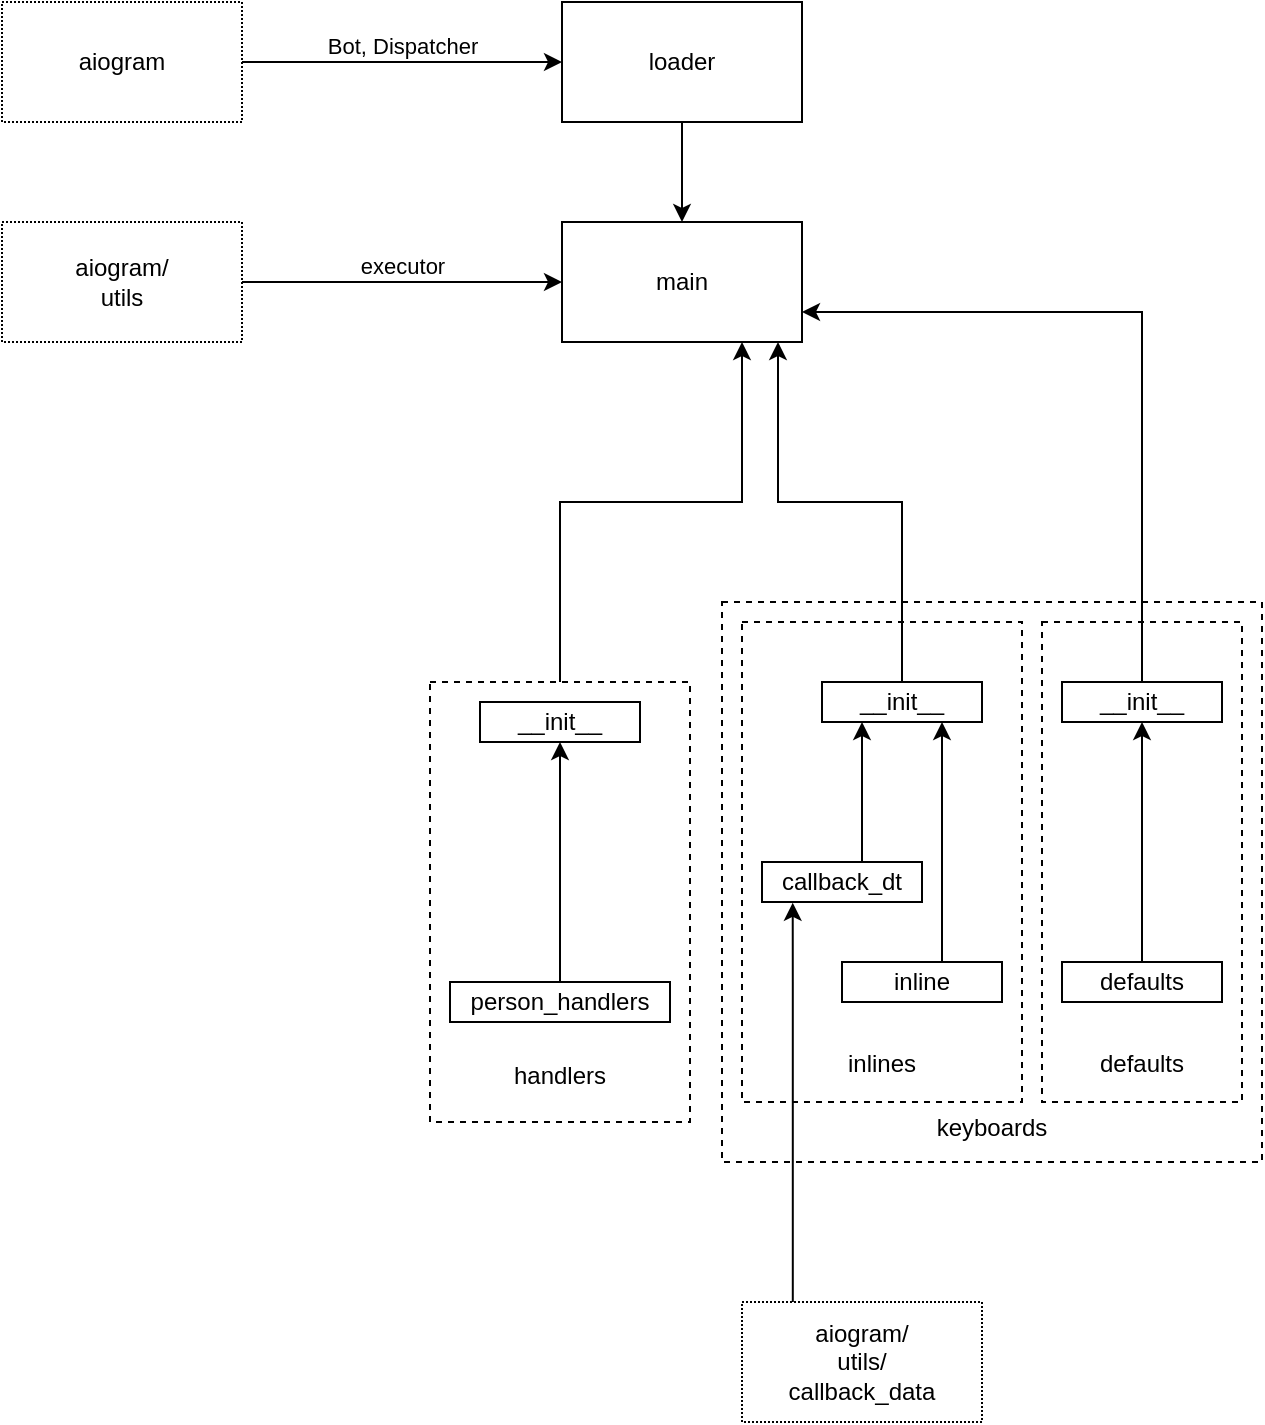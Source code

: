 <mxfile version="16.5.1" type="device"><diagram id="v1EDh0KCaE4Ntkqnytq1" name="Страница 1"><mxGraphModel dx="680" dy="707" grid="1" gridSize="10" guides="1" tooltips="1" connect="1" arrows="1" fold="1" page="1" pageScale="1" pageWidth="827" pageHeight="1169" math="0" shadow="0"><root><mxCell id="0"/><mxCell id="1" parent="0"/><mxCell id="I8na9sMKXg689a65n8-f-17" value="&lt;br&gt;&lt;br&gt;&lt;br&gt;&lt;br&gt;&lt;br&gt;&lt;br&gt;&lt;br&gt;&lt;br&gt;&lt;br&gt;&lt;br&gt;&lt;br&gt;&lt;br&gt;&lt;br&gt;&lt;br&gt;&lt;br&gt;&lt;br&gt;&lt;br&gt;keyboards" style="rounded=0;whiteSpace=wrap;html=1;fillColor=none;dashed=1;" vertex="1" parent="1"><mxGeometry x="430" y="540" width="270" height="280" as="geometry"/></mxCell><mxCell id="I8na9sMKXg689a65n8-f-16" value="&lt;br&gt;&lt;br&gt;&lt;br&gt;&lt;br&gt;&lt;br&gt;&lt;br&gt;&lt;br&gt;&lt;br&gt;&lt;br&gt;&lt;br&gt;&lt;br&gt;&lt;br&gt;&lt;br&gt;&lt;br&gt;defaults" style="rounded=0;whiteSpace=wrap;html=1;fillColor=none;dashed=1;" vertex="1" parent="1"><mxGeometry x="590" y="550" width="100" height="240" as="geometry"/></mxCell><mxCell id="I8na9sMKXg689a65n8-f-15" value="&lt;br&gt;&lt;br&gt;&lt;br&gt;&lt;br&gt;&lt;br&gt;&lt;br&gt;&lt;br&gt;&lt;br&gt;&lt;br&gt;&lt;br&gt;&lt;br&gt;&lt;br&gt;&lt;br&gt;&lt;br&gt;inlines" style="rounded=0;whiteSpace=wrap;html=1;fillColor=none;dashed=1;" vertex="1" parent="1"><mxGeometry x="440" y="550" width="140" height="240" as="geometry"/></mxCell><mxCell id="I8na9sMKXg689a65n8-f-3" value="" style="edgeStyle=orthogonalEdgeStyle;rounded=0;orthogonalLoop=1;jettySize=auto;html=1;" edge="1" parent="1" source="I8na9sMKXg689a65n8-f-1" target="I8na9sMKXg689a65n8-f-2"><mxGeometry relative="1" as="geometry"><mxPoint x="458" y="413" as="targetPoint"/><Array as="points"><mxPoint x="520" y="490"/><mxPoint x="458" y="490"/></Array></mxGeometry></mxCell><mxCell id="I8na9sMKXg689a65n8-f-5" value="" style="edgeStyle=orthogonalEdgeStyle;rounded=0;orthogonalLoop=1;jettySize=auto;html=1;startArrow=classic;startFill=1;endArrow=none;endFill=0;" edge="1" parent="1" source="I8na9sMKXg689a65n8-f-1" target="I8na9sMKXg689a65n8-f-4"><mxGeometry relative="1" as="geometry"><Array as="points"><mxPoint x="540" y="700"/><mxPoint x="540" y="700"/></Array></mxGeometry></mxCell><mxCell id="I8na9sMKXg689a65n8-f-1" value="__init__" style="rounded=0;whiteSpace=wrap;html=1;" vertex="1" parent="1"><mxGeometry x="480" y="580" width="80" height="20" as="geometry"/></mxCell><mxCell id="I8na9sMKXg689a65n8-f-2" value="main" style="whiteSpace=wrap;html=1;rounded=0;" vertex="1" parent="1"><mxGeometry x="350" y="350" width="120" height="60" as="geometry"/></mxCell><mxCell id="I8na9sMKXg689a65n8-f-4" value="inline" style="whiteSpace=wrap;html=1;rounded=0;" vertex="1" parent="1"><mxGeometry x="490" y="720" width="80" height="20" as="geometry"/></mxCell><mxCell id="I8na9sMKXg689a65n8-f-8" value="" style="edgeStyle=orthogonalEdgeStyle;rounded=0;orthogonalLoop=1;jettySize=auto;html=1;startArrow=none;startFill=0;" edge="1" parent="1" source="I8na9sMKXg689a65n8-f-6" target="I8na9sMKXg689a65n8-f-1"><mxGeometry relative="1" as="geometry"><mxPoint x="480" y="610" as="targetPoint"/><Array as="points"><mxPoint x="500" y="640"/><mxPoint x="500" y="640"/></Array></mxGeometry></mxCell><mxCell id="I8na9sMKXg689a65n8-f-6" value="callback_dt" style="whiteSpace=wrap;html=1;rounded=0;" vertex="1" parent="1"><mxGeometry x="450" y="670" width="80" height="20" as="geometry"/></mxCell><mxCell id="I8na9sMKXg689a65n8-f-9" value="" style="edgeStyle=orthogonalEdgeStyle;rounded=0;orthogonalLoop=1;jettySize=auto;html=1;startArrow=classic;startFill=1;endArrow=none;endFill=0;" edge="1" source="I8na9sMKXg689a65n8-f-10" target="I8na9sMKXg689a65n8-f-11" parent="1"><mxGeometry relative="1" as="geometry"/></mxCell><mxCell id="I8na9sMKXg689a65n8-f-14" style="edgeStyle=orthogonalEdgeStyle;rounded=0;orthogonalLoop=1;jettySize=auto;html=1;entryX=1;entryY=0.75;entryDx=0;entryDy=0;startArrow=none;startFill=0;endArrow=classic;endFill=1;" edge="1" parent="1" source="I8na9sMKXg689a65n8-f-10" target="I8na9sMKXg689a65n8-f-2"><mxGeometry relative="1" as="geometry"><Array as="points"><mxPoint x="640" y="395"/></Array></mxGeometry></mxCell><mxCell id="I8na9sMKXg689a65n8-f-10" value="__init__" style="rounded=0;whiteSpace=wrap;html=1;" vertex="1" parent="1"><mxGeometry x="600" y="580" width="80" height="20" as="geometry"/></mxCell><mxCell id="I8na9sMKXg689a65n8-f-11" value="defaults" style="whiteSpace=wrap;html=1;rounded=0;" vertex="1" parent="1"><mxGeometry x="600" y="720" width="80" height="20" as="geometry"/></mxCell><mxCell id="I8na9sMKXg689a65n8-f-23" style="edgeStyle=orthogonalEdgeStyle;rounded=0;orthogonalLoop=1;jettySize=auto;html=1;entryX=0.75;entryY=1;entryDx=0;entryDy=0;startArrow=none;startFill=0;endArrow=classic;endFill=1;" edge="1" parent="1" source="I8na9sMKXg689a65n8-f-18" target="I8na9sMKXg689a65n8-f-2"><mxGeometry relative="1" as="geometry"><Array as="points"><mxPoint x="349" y="490"/><mxPoint x="440" y="490"/></Array></mxGeometry></mxCell><mxCell id="I8na9sMKXg689a65n8-f-18" value="&lt;br&gt;&lt;br&gt;&lt;br&gt;&lt;br&gt;&lt;br&gt;&lt;br&gt;&lt;br&gt;&lt;br&gt;&lt;br&gt;&lt;br&gt;&lt;br&gt;&lt;br&gt;handlers" style="rounded=0;whiteSpace=wrap;html=1;fillColor=none;dashed=1;" vertex="1" parent="1"><mxGeometry x="284" y="580" width="130" height="220" as="geometry"/></mxCell><mxCell id="I8na9sMKXg689a65n8-f-19" value="person_handlers" style="whiteSpace=wrap;html=1;rounded=0;" vertex="1" parent="1"><mxGeometry x="294" y="730" width="110" height="20" as="geometry"/></mxCell><mxCell id="I8na9sMKXg689a65n8-f-20" value="__init__" style="rounded=0;whiteSpace=wrap;html=1;" vertex="1" parent="1"><mxGeometry x="309" y="590" width="80" height="20" as="geometry"/></mxCell><mxCell id="I8na9sMKXg689a65n8-f-21" value="" style="edgeStyle=orthogonalEdgeStyle;rounded=0;orthogonalLoop=1;jettySize=auto;html=1;startArrow=classic;startFill=1;endArrow=none;endFill=0;" edge="1" source="I8na9sMKXg689a65n8-f-20" target="I8na9sMKXg689a65n8-f-19" parent="1"><mxGeometry relative="1" as="geometry"/></mxCell><mxCell id="I8na9sMKXg689a65n8-f-25" style="edgeStyle=orthogonalEdgeStyle;rounded=0;orthogonalLoop=1;jettySize=auto;html=1;startArrow=none;startFill=0;endArrow=classic;endFill=1;entryX=0.192;entryY=1.02;entryDx=0;entryDy=0;entryPerimeter=0;" edge="1" parent="1" source="I8na9sMKXg689a65n8-f-24" target="I8na9sMKXg689a65n8-f-6"><mxGeometry relative="1" as="geometry"><mxPoint x="461" y="700" as="targetPoint"/><Array as="points"><mxPoint x="465" y="730"/></Array></mxGeometry></mxCell><mxCell id="I8na9sMKXg689a65n8-f-24" value="aiogram/&lt;br&gt;utils/&lt;br&gt;callback_data" style="rounded=0;whiteSpace=wrap;html=1;dashed=1;fillColor=none;dashPattern=1 1;" vertex="1" parent="1"><mxGeometry x="440" y="890" width="120" height="60" as="geometry"/></mxCell><mxCell id="I8na9sMKXg689a65n8-f-27" style="edgeStyle=orthogonalEdgeStyle;rounded=0;orthogonalLoop=1;jettySize=auto;html=1;entryX=0;entryY=0.5;entryDx=0;entryDy=0;startArrow=none;startFill=0;endArrow=classic;endFill=1;labelPosition=left;verticalLabelPosition=top;align=center;verticalAlign=bottom;labelBackgroundColor=none;" edge="1" parent="1" source="I8na9sMKXg689a65n8-f-26" target="I8na9sMKXg689a65n8-f-2"><mxGeometry relative="1" as="geometry"/></mxCell><mxCell id="I8na9sMKXg689a65n8-f-28" value="executor" style="edgeLabel;html=1;align=center;verticalAlign=bottom;resizable=0;points=[];horizontal=1;" vertex="1" connectable="0" parent="I8na9sMKXg689a65n8-f-27"><mxGeometry relative="1" as="geometry"><mxPoint as="offset"/></mxGeometry></mxCell><mxCell id="I8na9sMKXg689a65n8-f-26" value="aiogram/&lt;br&gt;utils" style="rounded=0;whiteSpace=wrap;html=1;dashed=1;fillColor=none;dashPattern=1 1;" vertex="1" parent="1"><mxGeometry x="70" y="350" width="120" height="60" as="geometry"/></mxCell><mxCell id="I8na9sMKXg689a65n8-f-30" value="" style="edgeStyle=orthogonalEdgeStyle;rounded=0;orthogonalLoop=1;jettySize=auto;html=1;labelBackgroundColor=none;startArrow=none;startFill=0;endArrow=classic;endFill=1;" edge="1" parent="1" source="I8na9sMKXg689a65n8-f-29" target="I8na9sMKXg689a65n8-f-2"><mxGeometry relative="1" as="geometry"/></mxCell><mxCell id="I8na9sMKXg689a65n8-f-29" value="loader" style="whiteSpace=wrap;html=1;rounded=0;" vertex="1" parent="1"><mxGeometry x="350" y="240" width="120" height="60" as="geometry"/></mxCell><mxCell id="I8na9sMKXg689a65n8-f-33" style="edgeStyle=orthogonalEdgeStyle;rounded=0;orthogonalLoop=1;jettySize=auto;html=1;labelBackgroundColor=none;startArrow=none;startFill=0;endArrow=classic;endFill=1;" edge="1" parent="1" source="I8na9sMKXg689a65n8-f-31"><mxGeometry relative="1" as="geometry"><mxPoint x="350" y="270" as="targetPoint"/><Array as="points"><mxPoint x="348" y="270"/></Array></mxGeometry></mxCell><mxCell id="I8na9sMKXg689a65n8-f-34" value="Bot, Dispatcher" style="edgeLabel;html=1;align=center;verticalAlign=bottom;resizable=0;points=[];horizontal=1;" vertex="1" connectable="0" parent="I8na9sMKXg689a65n8-f-33"><mxGeometry relative="1" as="geometry"><mxPoint as="offset"/></mxGeometry></mxCell><mxCell id="I8na9sMKXg689a65n8-f-31" value="aiogram" style="rounded=0;whiteSpace=wrap;html=1;dashed=1;fillColor=none;dashPattern=1 1;" vertex="1" parent="1"><mxGeometry x="70" y="240" width="120" height="60" as="geometry"/></mxCell></root></mxGraphModel></diagram></mxfile>